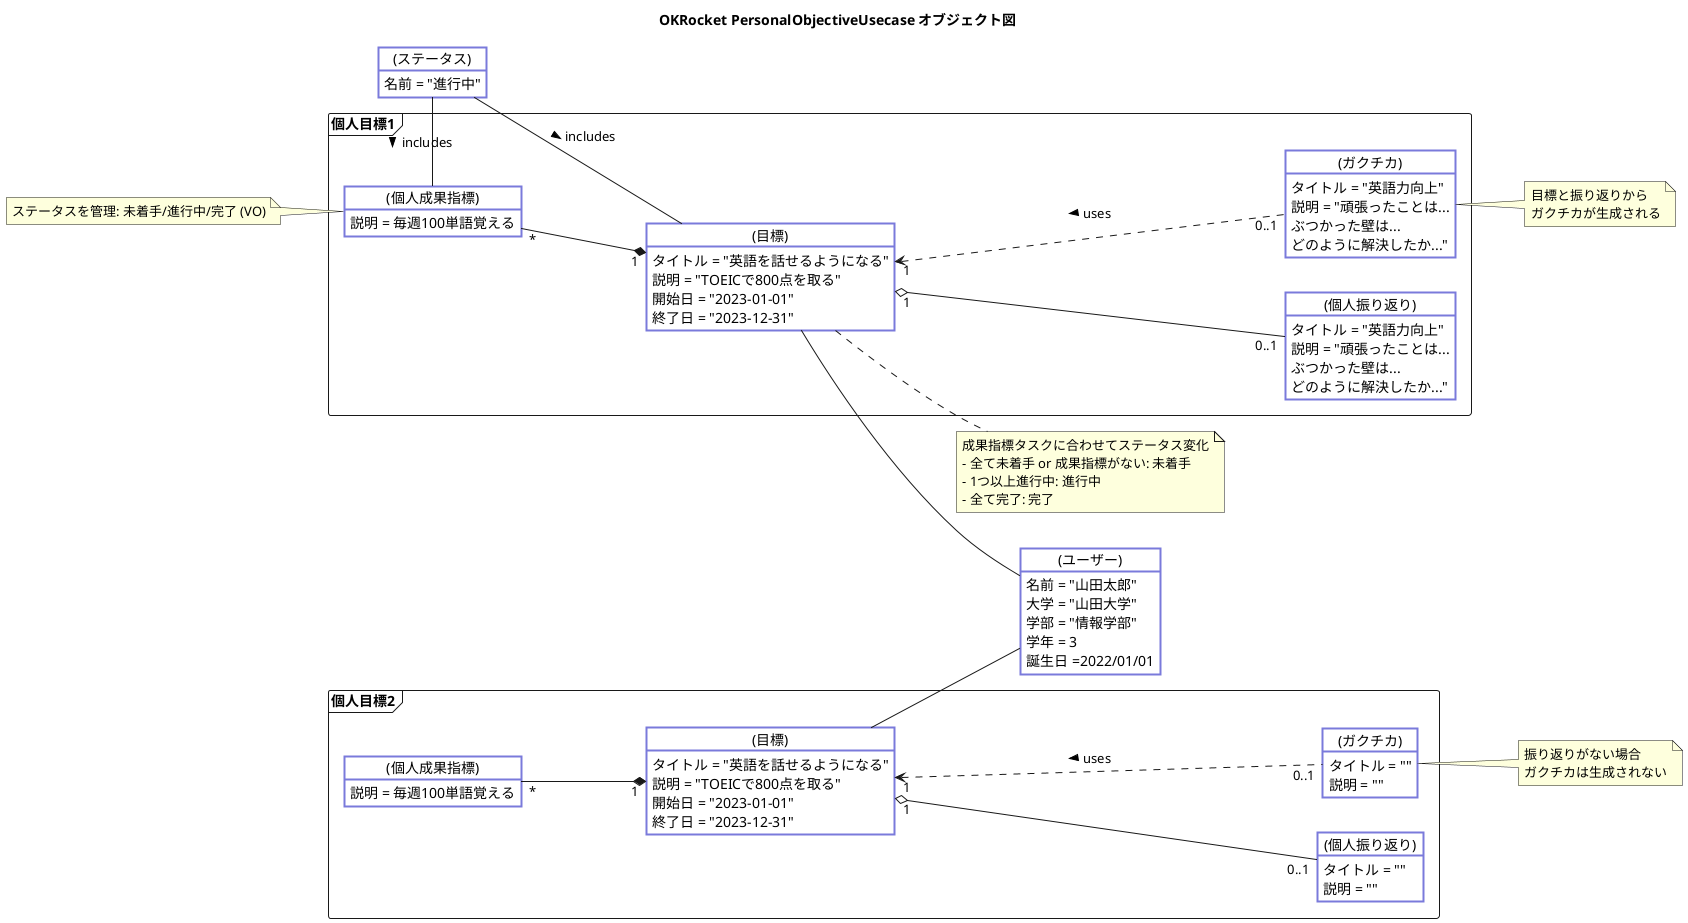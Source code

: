 @startuml
title OKRocket PersonalObjectiveUsecase オブジェクト図

left to right direction

skinparam object {
  BackgroundColor #ffffff
  BorderColor #7a7adb
  FontColor #000000
  BorderThickness 2
}

object "(ユーザー)" as User {
  名前 = "山田太郎"
  大学 = "山田大学"
  学部 = "情報学部"
  学年 = 3
  誕生日 =2022/01/01
}


frame "個人目標1" as ObjectiveFrame1 {
  object "(目標)" as Objective1 {
    タイトル = "英語を話せるようになる"
    説明 = "TOEICで800点を取る"
    開始日 = "2023-01-01"
    終了日 = "2023-12-31"
  }

  object "(個人振り返り)" as Reflection1 {
    タイトル = "英語力向上"
    説明 = "頑張ったことは...\nぶつかった壁は...\nどのように解決したか..."
  }

  object "(ガクチカ)" as Gakutika1 {
    タイトル = "英語力向上"
    説明 = "頑張ったことは...\nぶつかった壁は...\nどのように解決したか..."
  }

  object "(個人成果指標)" as KeyResult1 {
    説明 = 毎週100単語覚える
  }
}

frame "個人目標2" as ObjectiveFrame2 {
  object "(目標)" as Objective2 {
    タイトル = "英語を話せるようになる"
    説明 = "TOEICで800点を取る"
    開始日 = "2023-01-01"
    終了日 = "2023-12-31"
  }

  object "(個人振り返り)" as Reflection2 {
    タイトル = ""
    説明 = ""
  }

  object "(ガクチカ)" as Gakutika2 {
    タイトル = ""
    説明 = ""
  }

  object "(個人成果指標)" as KeyResult2 {
    説明 = 毎週100単語覚える
  }
}


object "(ステータス)" as Status {
  名前 = "進行中"
}
Status - KeyResult1 : includes >
note left of KeyResult1
  ステータスを管理: 未着手/進行中/完了 (VO)
end note

Status - Objective1 : includes >
note right of Objective1
  成果指標タスクに合わせてステータス変化
  - 全て未着手 or 成果指標がない: 未着手
  - 1つ以上進行中: 進行中
  - 全て完了: 完了
end note

Objective1 -down- User
Objective2 -down- User

Objective1 "1" *-up- "*"  KeyResult1
Objective1 "1" o---"0..1" Reflection1
Objective1 "1" <..."0..1" Gakutika1 : uses <
note right of Gakutika1
  目標と振り返りから
  ガクチカが生成される
end note

Objective2 "1" *-up- "*"  KeyResult2
Objective2 "1" o---"0..1" Reflection2
Objective2 "1" <..."0..1" Gakutika2 : uses <
note right of Gakutika2
  振り返りがない場合
  ガクチカは生成されない
end note

@enduml
